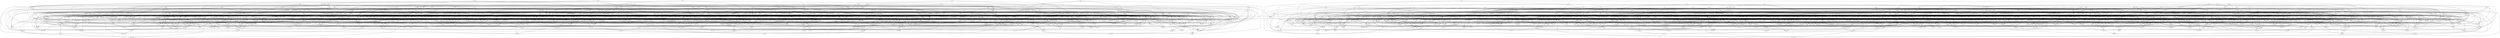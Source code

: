 digraph graphname {
bbg -> llp;
bbg -> mgr;
bbg -> pgt;
bbg -> pnm;
bbg -> vdt;
bbk -> kcr;
bbk -> qvx;
bbk -> sdr;
bbk -> zfk;
bbm -> bhn;
bbm -> dtm;
bbm -> gvs;
bbm -> kkx;
bbm -> pqc;
bbm -> zcs;
bbs -> ght;
bbs -> hvh;
bbs -> qpz;
bbs -> tlt;
bbs -> xgv;
bbz -> dzx;
bbz -> grf;
bbz -> kgj;
bbz -> kxl;
bbz -> ncj;
bcd -> cln;
bcd -> ddh;
bcd -> jgs;
bcd -> ksf;
bcd -> qkm;
bcd -> qss;
bcd -> tts;
bch -> cmr;
bch -> dlq;
bch -> mbp;
bch -> pnz;
bch -> txs;
bck -> bkd;
bck -> pct;
bck -> qrp;
bck -> rjd;
bck -> sck;
bck -> xsc;
bcp -> lrt;
bcp -> rgm;
bcp -> rsq;
bcp -> sdh;
bcp -> vnk;
bcq -> czr;
bcq -> fcg;
bcq -> jmk;
bcq -> tbv;
bcq -> zhm;
bct -> gqd;
bct -> lpn;
bct -> npq;
bct -> vpg;
bcz -> bzh;
bcz -> kfz;
bcz -> qlm;
bcz -> tjc;
bdj -> ncd;
bdj -> pkc;
bdj -> pnm;
bdj -> vpx;
bdj -> zfk;
bdm -> bhc;
bdm -> mhc;
bdm -> ncv;
bdm -> rkq;
bds -> bpb;
bds -> gxq;
bds -> msr;
bds -> thp;
bds -> xcq;
bff -> fzq;
bff -> krb;
bff -> ngz;
bff -> xxf;
bfh -> hfb;
bfh -> jss;
bfh -> pnb;
bfh -> rbf;
bfj -> qxb;
bfj -> stx;
bfj -> svt;
bfj -> xzl;
bfx -> kkq;
bfx -> kzm;
bfx -> ptl;
bfx -> vtr;
bgl -> lfz;
bgl -> ngn;
bgl -> njv;
bgl -> tmj;
bhc -> gjq;
bhc -> lbb;
bhc -> nrb;
bhc -> xvt;
bhn -> khm;
bhn -> pkb;
bhn -> pvg;
bhn -> thd;
bht -> gpd;
bht -> jxv;
bht -> sqd;
bht -> tmb;
bhv -> ckt;
bhv -> qzx;
bhv -> rvk;
bhv -> srt;
bhx -> bzb;
bhx -> fcx;
bhx -> lnt;
bhx -> sjb;
bjh -> ngt;
bjh -> nmr;
bjh -> rst;
bjh -> zvf;
bjl -> fcl;
bjl -> kmk;
bjl -> pqk;
bjl -> sjp;
bkd -> nrr;
bkd -> tgt;
bkd -> vph;
bkf -> fcb;
bkf -> llc;
bkf -> lmf;
bkf -> mrr;
bkh -> jph;
bkh -> ntd;
bkh -> rkh;
bkh -> zgh;
bkp -> lcf;
bkp -> npf;
bkp -> thh;
bkp -> tqc;
bkp -> xtq;
bks -> gph;
bks -> mhq;
bks -> nkx;
bks -> rlj;
bks -> xpq;
bkt -> dbk;
bkt -> ddt;
bkt -> dpf;
bkt -> lbz;
bkt -> szr;
blc -> krp;
blc -> mrh;
blc -> qsx;
blc -> rxs;
bld -> bmr;
bld -> fmb;
bld -> pkx;
bld -> rgh;
bld -> vgd;
bld -> xtt;
blf -> bps;
blf -> fxs;
blf -> gkn;
blf -> kmc;
bln -> jfm;
bln -> pqk;
bln -> vpm;
bln -> xsl;
blt -> jzx;
blt -> lkp;
blt -> mbh;
blt -> xxg;
bmp -> gqm;
bmp -> qtg;
bmp -> smb;
bmp -> xhh;
bmr -> cjd;
bmr -> czr;
bmr -> fsp;
bmr -> ncx;
bmt -> ccz;
bmt -> gfc;
bmt -> jfp;
bmt -> jtf;
bmx -> csn;
bmx -> dfg;
bmx -> jzb;
bmx -> xdc;
bmx -> xft;
bmz -> chm;
bmz -> dsz;
bmz -> pnf;
bmz -> qlx;
bnl -> fbg;
bnl -> gdh;
bnl -> hmx;
bnl -> slc;
bnp -> dtm;
bnp -> ngn;
bnp -> qtk;
bnp -> sfg;
bnp -> vbz;
bpb -> hfq;
bpb -> khd;
bpb -> sgb;
bpb -> ssm;
bpc -> dqm;
bpc -> jjb;
bpc -> mjq;
bpc -> pbs;
bpc -> vsg;
bpm -> jhh;
bpm -> pkj;
bpm -> qss;
bpm -> srn;
bpp -> fmb;
bpp -> jdq;
bpp -> mbp;
bpp -> zlk;
bpp -> zzb;
bpq -> cmt;
bpq -> lqh;
bpq -> rjc;
bpq -> tkr;
bps -> qdx;
bps -> qlx;
bps -> qvx;
bpt -> bvd;
bpt -> lsx;
bpt -> lxr;
bpt -> mnn;
bpt -> ngj;
bpt -> nzs;
bpt -> xqr;
bpz -> cvq;
bpz -> fcv;
bpz -> rsk;
bpz -> tlt;
bqd -> cmq;
bqd -> kvb;
bqd -> rnn;
bqd -> rsv;
bqg -> jxb;
bqg -> qtk;
bqg -> zmx;
bqg -> zrh;
bqh -> jfq;
bqh -> jnk;
bqh -> mqv;
bqh -> vbn;
bqh -> zrs;
bql -> cmz;
bql -> jkg;
bql -> npm;
bql -> qss;
bql -> txp;
bql -> xkr;
bqs -> ktr;
bqs -> lvt;
bqs -> mpn;
bqs -> prl;
bqx -> fpg;
bqx -> gsk;
bqx -> kbs;
bqx -> rjd;
bqx -> xkr;
brc -> lcs;
brc -> ljg;
brc -> szg;
brc -> vhg;
brl -> ghx;
brl -> glz;
brl -> hnb;
brl -> sbp;
brp -> hgn;
brp -> hlm;
brp -> pbf;
brp -> xpk;
brx -> fvk;
brx -> nfg;
brx -> tqc;
brx -> vgq;
brx -> zjv;
brz -> lzr;
brz -> nxb;
brz -> rch;
brz -> tkm;
bsh -> mll;
bsh -> mpk;
bsh -> ndp;
bsh -> qct;
bsk -> dgx;
bsk -> fvz;
bsk -> gcn;
bsk -> pfp;
bsk -> pqm;
bsl -> cmt;
bsl -> dzv;
bsl -> vxk;
bsl -> zsk;
bss -> jtd;
bss -> qkl;
bss -> vfq;
bss -> xfc;
btk -> fdz;
btk -> hcd;
btk -> lqb;
btk -> vvt;
btk -> zhd;
btv -> dkg;
btv -> dlb;
btv -> phx;
btv -> xbk;
bvb -> fvn;
bvb -> llg;
bvb -> tbp;
bvb -> zsd;
bvd -> ctp;
bvd -> nvh;
bvd -> sdh;
bvd -> xft;
bvn -> cmq;
bvn -> jzc;
bvn -> mmg;
bvn -> mrr;
bvv -> qqs;
bvv -> qrf;
bvv -> ttv;
bvv -> zqk;
bvx -> nxp;
bvx -> qhz;
bvx -> skh;
bvx -> xmm;
bxh -> smv;
bxh -> xjq;
bxh -> zgp;
bxh -> zhx;
bxp -> lzp;
bxp -> qck;
bxp -> xjq;
bxp -> xpk;
bxs -> cqj;
bxs -> dkb;
bxs -> hsx;
bxs -> pjs;
bzb -> dcm;
bzb -> qcd;
bzb -> tlm;
bzh -> drz;
bzh -> fnl;
bzh -> mfc;
bzm -> lvs;
bzm -> nlh;
bzm -> nls;
bzm -> rlj;
bzq -> dqx;
bzq -> knh;
bzq -> tjc;
bzq -> zmt;
cbf -> hnt;
cbf -> lsp;
cbf -> vmr;
cbf -> vqt;
ccg -> ldm;
ccg -> lfk;
ccg -> qck;
ccg -> qks;
ccg -> zlp;
ccz -> gdd;
ccz -> mhf;
ccz -> smm;
ccz -> tmm;
cdd -> kvv;
cdd -> lqh;
cdd -> ncv;
cdd -> vfp;
cdg -> jfq;
cdg -> jnk;
cdg -> qkq;
cdg -> rdb;
cdg -> rjp;
cdz -> ckj;
cdz -> mpq;
cdz -> mtt;
cdz -> pqp;
cfd -> gsh;
cfd -> hcd;
cfd -> jrm;
cfd -> zxb;
cfg -> jxd;
cfg -> lgd;
cfg -> ngz;
cfg -> zxb;
cfm -> gtj;
cfm -> jrv;
cfm -> msn;
cfm -> tvd;
cfx -> cnf;
cfx -> jjb;
cfx -> kjk;
cfx -> zsq;
cgt -> dtn;
cgt -> mkz;
cgt -> rnn;
cgt -> sqn;
cgv -> mng;
cgv -> pfp;
cgv -> rjc;
cgv -> tzc;
cgx -> jls;
cgx -> kjh;
cgx -> prl;
cgx -> qph;
cgx -> vhg;
cgz -> cst;
cgz -> gsn;
cgz -> qkr;
cgz -> tct;
chc -> hbs;
chc -> jbq;
chc -> jts;
chc -> prm;
chc -> ptv;
chc -> xzz;
chm -> jtm;
chm -> kqj;
chm -> ndh;
chm -> rqm;
chn -> cmr;
chn -> lsp;
chn -> nhg;
chn -> tmh;
chn -> ttx;
chn -> vlk;
cjc -> lrb;
cjc -> nmp;
cjc -> rrx;
cjc -> slg;
cjd -> frn;
cjd -> rsm;
cjd -> vrb;
cjg -> drp;
cjg -> jtv;
cjg -> ljg;
cjg -> ndh;
cjk -> fqp;
cjk -> gjq;
cjk -> ndh;
cjk -> vph;
cjk -> xgm;
cjs -> jrq;
cjs -> rjd;
cjs -> rrx;
cjs -> xjp;
cjx -> fjs;
cjx -> qhm;
cjx -> rrp;
cjx -> tqn;
cjx -> zlp;
ckj -> ghs;
ckj -> kvl;
ckj -> mhn;
ckj -> sqz;
ckj -> xfn;
ckq -> cvb;
ckq -> ffs;
ckq -> jxc;
ckq -> xgm;
ckq -> xhn;
ckq -> zfq;
ckt -> cmq;
ckt -> mrg;
ckt -> vgs;
clb -> gbq;
clb -> jhb;
clb -> rnj;
clb -> thp;
clb -> tzh;
cln -> hdk;
cln -> rdj;
cln -> rnk;
cln -> svt;
cln -> zzv;
cmg -> nfl;
cmg -> qqj;
cmg -> rbs;
cmg -> szk;
cmj -> dkm;
cmj -> kld;
cmj -> rsx;
cmj -> tsj;
cmm -> lqb;
cmm -> spj;
cmm -> vfk;
cmm -> xpr;
cmq -> hbs;
cmq -> nzz;
cmq -> vfs;
cmr -> lqd;
cmr -> rgz;
cmr -> xgt;
cmt -> dbz;
cmt -> kbp;
cmt -> kbs;
cmt -> lqh;
cmz -> pzq;
cmz -> qbz;
cmz -> zkv;
cnc -> fzp;
cnc -> kfz;
cnc -> ttc;
cnc -> xzq;
cnf -> hjr;
cnf -> mmh;
cnf -> ngj;
cnh -> hjv;
cnh -> nmg;
cnh -> rrl;
cnh -> shf;
cnh -> szg;
cnh -> vrs;
cnk -> jch;
cnk -> nsp;
cnk -> phx;
cnk -> qdx;
cnk -> tkt;
cnk -> vvt;
cnl -> gmx;
cnl -> jxf;
cnl -> qhs;
cnl -> zcs;
cnn -> jkj;
cnn -> ncj;
cnn -> tjg;
cnn -> txg;
cnr -> lff;
cnr -> lrm;
cnr -> mjs;
cnr -> vzr;
cns -> gft;
cns -> kdm;
cns -> qxb;
cns -> vkl;
cns -> xpr;
cnz -> dlh;
cnz -> hqm;
cnz -> lqv;
cnz -> tgl;
cnz -> vqb;
cpb -> hrz;
cpb -> ltv;
cpb -> pjl;
cpb -> rpn;
cpb -> rrg;
cpb -> trr;
cph -> grc;
cph -> nxn;
cph -> qlm;
cph -> xcs;
cph -> xlf;
cph -> xrc;
cpn -> hgz;
cpn -> skq;
cpn -> snq;
cpn -> tdv;
cps -> gvb;
cps -> njv;
cps -> qsb;
cps -> qxb;
cps -> zfq;
cps -> zrh;
cpt -> czv;
cpt -> fqq;
cpt -> jft;
cpt -> nrz;
cqj -> fcg;
cqj -> jkb;
cqj -> vlc;
cqm -> fvf;
cqm -> gkv;
cqm -> lqq;
cqm -> mqq;
cqm -> npv;
cqm -> qhk;
cqv -> llt;
cqv -> pdj;
cqv -> pxc;
cqv -> sqx;
cqv -> xtk;
cqx -> hlv;
cqx -> jxs;
cqx -> kft;
cqx -> prm;
cqz -> gpv;
cqz -> jgz;
cqz -> mmg;
cqz -> qkq;
cqz -> rsr;
crf -> hss;
crf -> ksx;
crf -> mdk;
crf -> qff;
crf -> rth;
crf -> sjp;
crf -> sms;
crm -> lvs;
crm -> pmp;
crm -> tlf;
crm -> vtl;
csc -> ddt;
csc -> drb;
csc -> lzp;
csc -> qtz;
csl -> flx;
csl -> llc;
csl -> msr;
csl -> vfs;
csl -> xzn;
csn -> slc;
csn -> vmr;
csn -> xtz;
csp -> gpn;
csp -> lff;
csp -> rht;
csp -> snf;
cst -> fqj;
cst -> ljj;
cst -> nxn;
cst -> vjj;
cst -> vrt;
cst -> vxm;
ctp -> jhr;
ctp -> xmx;
ctp -> ztc;
ctv -> dkd;
ctv -> fsp;
ctv -> qsl;
ctv -> vsb;
cvb -> kqk;
cvb -> mhg;
cvb -> tdg;
cvj -> ksx;
cvj -> lgn;
cvj -> ndp;
cvj -> rnj;
cvl -> kjd;
cvl -> lhs;
cvl -> tlh;
cvl -> xmn;
cvm -> lbq;
cvm -> mfk;
cvm -> mvt;
cvm -> pxh;
cvq -> fqr;
cvq -> kqj;
cvq -> vfk;
cvv -> jfl;
cvv -> lkp;
cvv -> mbm;
cvv -> mqv;
cvv -> msv;
cxc -> dhj;
cxc -> mcg;
cxc -> nvd;
cxc -> sms;
cxn -> jtz;
cxn -> ncx;
cxn -> tpg;
cxn -> zlv;
cxx -> gxm;
cxx -> kmz;
cxx -> lcm;
cxx -> qhq;
cxx -> zfq;
czq -> npq;
czq -> qrf;
czq -> xhz;
czq -> zbp;
czr -> nkg;
czr -> pgz;
czv -> kkx;
czv -> mld;
czv -> plm;
czv -> pnf;
czz -> ght;
czz -> hds;
czz -> qdz;
czz -> rbq;
czz -> tbb;
czz -> tbd;
dbk -> php;
dbk -> snl;
dbk -> xxm;
dbl -> hdx;
dbl -> jdp;
dbl -> rbc;
dbl -> zhd;
dbs -> hzm;
dbs -> nml;
dbs -> xfr;
dbs -> xrl;
dbz -> dlp;
dbz -> lcp;
dbz -> rht;
dbz -> zqm;
dbz -> zvm;
dcm -> hzk;
dcm -> ntd;
dcm -> rgm;
dcs -> fzj;
dcs -> gbf;
dcs -> tvv;
dcs -> vfs;
dcx -> ffj;
dcx -> hfx;
dcx -> hhh;
dcx -> qhl;
ddh -> ffr;
ddh -> qph;
ddh -> qxd;
ddk -> lrb;
ddk -> mph;
ddk -> nbn;
ddk -> nfg;
ddm -> ghk;
ddm -> hmx;
ddm -> lqd;
ddm -> mkz;
ddm -> sfb;
dds -> fxq;
dds -> jvn;
dds -> tch;
dds -> xmm;
ddt -> glx;
ddt -> khf;
ddt -> mqv;
ddx -> kjh;
ddx -> rkq;
ddx -> skt;
ddx -> xqt;
dfd -> fqp;
dfd -> qbz;
dfd -> rqk;
dfd -> vkl;
dfg -> nks;
dfg -> qks;
dfg -> xhh;
dfg -> zhr;
dfk -> nxk;
dfk -> rnk;
dfk -> rnq;
dfk -> rrz;
dfr -> rnk;
dfr -> rrl;
dfr -> tjc;
dfr -> vrf;
dfv -> djh;
dfv -> pbs;
dfv -> vqb;
dfv -> xxb;
dgx -> jtm;
dgx -> qtt;
dgx -> shf;
dgz -> gcn;
dgz -> kfc;
dgz -> mzr;
dgz -> pgr;
dhj -> fsg;
dhj -> kxp;
dhj -> nxh;
dhj -> qcd;
dhj -> xdc;
dhj -> xxm;
dhj -> zhn;
dhj -> ztz;
dhq -> gqb;
dhq -> nsp;
dhq -> rkv;
dhq -> trr;
dhs -> dkc;
dhs -> dzv;
dhs -> gnk;
dhs -> vpx;
djh -> mqq;
djh -> nbx;
djh -> ppk;
dkb -> qcd;
dkb -> qjs;
dkb -> qsl;
dkc -> ljj;
dkc -> rkv;
dkc -> skl;
dkc -> ssf;
dkc -> thd;
dkd -> sdk;
dkd -> sjf;
dkd -> xqs;
dkg -> hds;
dkg -> rnh;
dkg -> skh;
dkg -> tsl;
dkg -> xzl;
dkj -> fph;
dkj -> mhp;
dkj -> ncs;
dkj -> sjb;
dkm -> gpd;
dkm -> mrc;
dkm -> pds;
dkm -> vnb;
dkm -> vzz;
dkt -> lrt;
dkt -> mqq;
dkt -> qdb;
dkt -> qrf;
dlb -> hdz;
dlb -> mqm;
dlb -> nmp;
dlb -> stn;
dlb -> tbd;
dlg -> qsx;
dlg -> srn;
dlg -> tgd;
dlg -> tzc;
dlg -> vtq;
dlh -> fqm;
dlh -> frl;
dlh -> fvt;
dlh -> szr;
dlk -> jrv;
dlk -> jth;
dlk -> qxh;
dlk -> smv;
dlk -> vjq;
dlk -> vqb;
dlp -> gpg;
dlp -> jrs;
dlp -> zgf;
dlq -> hlg;
dlq -> ksz;
dlq -> nvd;
dlq -> vql;
dmh -> hhq;
dmh -> lvt;
dmh -> pfm;
dmh -> tmj;
dml -> fdn;
dml -> pmf;
dml -> thd;
dml -> xcn;
dmr -> hzm;
dmr -> ksz;
dmr -> pvd;
dmr -> zbp;
dnb -> dvb;
dnb -> hcf;
dnb -> tmd;
dnb -> zpm;
dng -> dpf;
dng -> fnq;
dng -> jhr;
dng -> rbf;
dnr -> jss;
dnr -> lsx;
dnr -> nhg;
dnr -> zhz;
dnt -> nnz;
dnt -> qkx;
dnt -> rrp;
dnt -> vmf;
dnt -> vql;
dpc -> hvh;
dpc -> mgr;
dpc -> ssf;
dpc -> tzc;
dpf -> hxq;
dpf -> jnm;
dpf -> lxr;
dpf -> mgh;
dph -> gph;
dph -> mrg;
dph -> mvt;
dph -> nnf;
dqc -> lpg;
dqc -> mdv;
dqc -> nfg;
dqc -> tsj;
dqm -> kxc;
dqm -> ldl;
dqm -> ldm;
dqm -> rbj;
dqx -> gbg;
dqx -> gvs;
dqx -> krb;
dqx -> ksf;
dqx -> rks;
drb -> fjf;
drb -> fmf;
drb -> hbs;
drb -> jth;
drl -> jjf;
drl -> jvn;
drl -> mdv;
drl -> mzr;
drm -> pvd;
drm -> pxc;
drm -> shc;
drm -> vcv;
drp -> kqk;
drp -> nsp;
drp -> zvq;
drz -> fxq;
drz -> gbj;
drz -> jtr;
drz -> mhj;
drz -> sck;
dsz -> kfz;
dsz -> krb;
dsz -> ngn;
dtb -> lbf;
dtb -> mhp;
dtb -> pts;
dtb -> rgh;
dtm -> gcn;
dtm -> kdm;
dtm -> ssb;
dtn -> gfj;
dtn -> gkc;
dtn -> gph;
dtn -> hvs;
dtn -> qmh;
dtn -> zzb;
dvb -> hqr;
dvb -> qvr;
dvb -> rvm;
dvb -> szs;
dvk -> mcc;
dvk -> qqq;
dvk -> xpk;
dvk -> zbm;
dvm -> grf;
dvm -> hnd;
dvm -> mll;
dvm -> pkm;
dxb -> lxx;
dxb -> mpq;
dxb -> rbg;
dxb -> zcf;
dxc -> fmb;
dxc -> ghk;
dxc -> qxz;
dxc -> sfb;
dxm -> nll;
dxm -> ttc;
dxm -> vfq;
dxm -> vjc;
dxr -> pfs;
dxr -> skl;
dxr -> tbn;
dxr -> vxt;
dxr -> zkv;
dxt -> kvr;
dxt -> shl;
dxt -> ssg;
dxt -> stt;
dzb -> kgp;
dzb -> pdn;
dzb -> pqc;
dzb -> thr;
dzb -> vqv;
dzq -> ftk;
dzq -> lnf;
dzq -> qdb;
dzq -> rbj;
dzq -> rsm;
dzv -> gft;
dzv -> jls;
dzv -> pbv;
dzx -> hvr;
dzx -> jts;
dzx -> kxx;
fbg -> hfn;
fbg -> mbh;
fbg -> nzz;
fbj -> hgf;
fbj -> jcv;
fbj -> qpv;
fbj -> txb;
fcb -> jzb;
fcb -> klv;
fcb -> kvb;
fcb -> nmx;
fcg -> lkl;
fcg -> zqk;
fcl -> fhm;
fcl -> flx;
fcl -> ftk;
fcl -> hjr;
fcl -> mhn;
fcl -> qhm;
fcv -> npm;
fcv -> sck;
fcv -> sfg;
fcx -> gmg;
fcx -> pjs;
fcx -> zzj;
fcx -> zzt;
fdd -> hmx;
fdd -> lcc;
fdd -> mvl;
fdd -> nks;
fdf -> gph;
fdf -> jrz;
fdf -> nkz;
fdf -> pkx;
fdf -> ztc;
fdn -> gbm;
fdn -> hnr;
fdn -> kpd;
fdn -> mmz;
fdn -> rpq;
fdn -> tff;
fdr -> fhm;
fdr -> fsk;
fdr -> nzz;
fdr -> rmg;
fdz -> fqr;
fdz -> gjq;
fdz -> kgq;
fdz -> qsb;
fdz -> szk;
ffj -> fqn;
ffj -> fvv;
ffj -> tck;
ffr -> jtd;
ffr -> pdt;
ffr -> qhr;
ffr -> zgc;
ffs -> kll;
ffs -> lxq;
ffs -> tff;
fhb -> fhh;
fhb -> flq;
fhb -> nln;
fhb -> rlr;
fhb -> zxf;
fhh -> jxb;
fhh -> qtk;
fhh -> tpb;
fhh -> xlf;
fhl -> fqz;
fhl -> ksd;
fhl -> mjq;
fhl -> tzj;
fhl -> vkp;
fhm -> hrs;
fhm -> kqp;
fhn -> kbm;
fhn -> nmv;
fhn -> nsr;
fhn -> xmn;
fhv -> fph;
fhv -> nmx;
fhv -> tlm;
fhv -> zhz;
fjc -> lbb;
fjc -> mtd;
fjc -> nrr;
fjc -> rcg;
fjc -> vng;
fjf -> ghs;
fjf -> lpk;
fjf -> mzg;
fjf -> qfv;
fjm -> hbr;
fjm -> plm;
fjm -> plr;
fjm -> pqf;
fjq -> qsb;
fjq -> tkr;
fjq -> txb;
fjq -> zcx;
fjs -> kgj;
fjs -> kmk;
fjs -> qgn;
fjs -> vqb;
fjs -> zgp;
fkf -> nqc;
fkf -> vsv;
fkf -> ztc;
fkf -> zvp;
fkh -> fvt;
fkh -> ljr;
fkh -> pmp;
fkh -> qtz;
fkl -> hnz;
fkl -> tlf;
fkl -> zpm;
fkl -> zsd;
fkn -> ldl;
fkn -> lvb;
fkn -> rnn;
fkn -> rpp;
fkn -> vqt;
fkx -> hkh;
fkx -> jss;
fkx -> lqz;
fkx -> qxh;
flb -> hvh;
flb -> skl;
flb -> tzb;
flb -> vdt;
flg -> kbm;
flg -> lph;
flg -> mnn;
flg -> xcd;
flk -> jch;
flk -> msg;
flk -> tbb;
flk -> zgc;
flp -> fzp;
flp -> lbx;
flp -> tkl;
flp -> zcs;
flq -> kld;
flq -> qjz;
flq -> vrc;
flx -> gql;
flx -> zcf;
fmb -> pmp;
fmb -> sjf;
fmf -> hxq;
fmf -> kpt;
fmf -> smb;
fnl -> lcv;
fnl -> qmp;
fnl -> qrp;
fnm -> hjz;
fnm -> rxs;
fnm -> sqp;
fnm -> xjx;
fnq -> gfc;
fnq -> hkm;
fnq -> vcv;
fnq -> xfm;
fpg -> gkn;
fpg -> ldl;
fpg -> mhc;
fpg -> zsk;
fph -> xbh;
fph -> zsd;
fpl -> jvj;
fpl -> jxf;
fpl -> nrr;
fpl -> vdt;
fpq -> mbh;
fpq -> pjh;
fpq -> tdz;
fpq -> zsl;
fpr -> fvk;
fpr -> hjz;
fpr -> hvh;
fpr -> xff;
fqj -> hdc;
fqj -> qpr;
fqj -> tzc;
fqm -> hxt;
fqm -> jbv;
fqm -> qct;
fqn -> jkm;
fqn -> qtm;
fqn -> qzc;
fqn -> sbg;
fqn -> xtb;
fqp -> grt;
fqp -> mng;
fqp -> qvx;
fqq -> gvb;
fqq -> lzr;
fqq -> qhs;
fqq -> zfm;
fqr -> rfz;
fqr -> vfq;
fqt -> gmg;
fqt -> nlg;
fqt -> qxr;
fqt -> tkg;
fqt -> tvv;
fqt -> tzh;
fqz -> fxg;
fqz -> lss;
fqz -> sjf;
frl -> pnx;
frl -> prj;
frl -> shl;
frn -> gfd;
frn -> hht;
frn -> lss;
frn -> tdz;
frq -> gbq;
frq -> hqr;
frq -> jkx;
frq -> lhs;
frq -> tmm;
frq -> zzb;
frr -> nrr;
frr -> pxd;
frr -> sqd;
frr -> tmj;
fsg -> kds;
fsg -> kkq;
fsg -> nmv;
fsh -> pxr;
fsh -> rbh;
fsh -> sbq;
fsh -> zgl;
fsk -> hbs;
fsk -> php;
fsk -> zpz;
fsp -> glx;
fsp -> ksd;
fsp -> lgg;
ftf -> grx;
ftf -> kqp;
ftf -> llg;
ftf -> mtt;
ftk -> jts;
ftk -> mrg;
fvf -> mdk;
fvf -> mvp;
fvf -> nlh;
fvf -> qvr;
fvk -> gsh;
fvk -> kmz;
fvm -> gpg;
fvm -> hds;
fvm -> jzd;
fvm -> zxf;
fvn -> lsp;
fvn -> njc;
fvn -> nkx;
fvp -> nkz;
fvp -> npz;
fvp -> pnx;
fvp -> znr;
fvt -> qlp;
fvt -> rsv;
fvv -> jgp;
fvv -> sfg;
fvv -> shj;
fvv -> zrh;
fvz -> mqm;
fvz -> tsl;
fvz -> vnb;
fxf -> jks;
fxf -> mkz;
fxf -> mnh;
fxf -> pfc;
fxf -> zzt;
fxg -> nkz;
fxg -> npz;
fxg -> trj;
fxq -> kdx;
fxq -> kgq;
fxq -> qmp;
fxq -> zxb;
fxs -> hfh;
fxs -> nln;
fxs -> qfr;
fxs -> tdd;
fzj -> hjn;
fzj -> ndp;
fzj -> ztz;
fzp -> kqk;
fzp -> xcs;
fzp -> zlf;
fzq -> nqk;
fzq -> tch;
fzq -> thh;
gbf -> gfj;
gbf -> hnd;
gbf -> sfk;
gbg -> psb;
gbg -> thr;
gbg -> xkk;
gbj -> lcj;
gbj -> nqk;
gbj -> qtt;
gbj -> zcv;
gbl -> lcm;
gbl -> pfs;
gbl -> shj;
gbl -> zqm;
gbm -> kkg;
gbm -> sdv;
gbm -> xrm;
gbq -> ngb;
gbq -> pnb;
gbq -> pxr;
gbr -> lkl;
gbr -> mqh;
gbr -> ntt;
gbr -> vrb;
gbr -> xbh;
gbr -> zgh;
gcg -> hgz;
gcg -> kds;
gcg -> lss;
gcg -> vsl;
gcl -> jxc;
gcl -> mdp;
gcl -> pgg;
gcl -> snf;
gcn -> rjd;
gcn -> vtq;
gcx -> jsn;
gcx -> npm;
gcx -> qsn;
gcx -> tgd;
gdb -> lqg;
gdb -> lsp;
gdb -> sgb;
gdb -> tmf;
gdd -> llg;
gdd -> mpp;
gdd -> php;
gdd -> rck;
gdd -> vdz;
gdh -> lsx;
gdh -> txk;
gdh -> ztz;
gdj -> glx;
gdj -> rdb;
gdj -> sqx;
gdj -> zch;
gfc -> lbq;
gfc -> qvg;
gfd -> gpv;
gfd -> hmx;
gfd -> ncs;
gfj -> klv;
gfj -> vtr;
gfp -> jbv;
gfp -> jxk;
gfp -> pqp;
gfp -> zsx;
gft -> kgq;
gft -> khm;
gft -> snf;
ggc -> kkg;
ggc -> qlm;
ggc -> skm;
ggc -> vjc;
ggc -> zvm;
ggj -> lvs;
ggj -> mmd;
ggj -> rjp;
ggj -> spg;
ggx -> gxv;
ggx -> nnv;
ggx -> tvd;
ggx -> vfs;
ghh -> lfg;
ghh -> mph;
ghh -> pkj;
ghh -> skl;
ghk -> ndp;
ghk -> qtz;
ghk -> xgt;
ghs -> xcq;
ghs -> zrs;
ght -> lcv;
ght -> lfz;
ghv -> gsh;
ghv -> jgs;
ghv -> nxp;
ghv -> plp;
ghv -> pnm;
ghv -> rzr;
ghx -> nrt;
ghx -> qfs;
ghx -> vgq;
gjc -> hxt;
gjc -> mvn;
gjc -> qsv;
gjc -> zsd;
gjq -> zfs;
gkc -> hxc;
gkc -> kxb;
gkc -> lvj;
gkc -> pkm;
gkc -> tlh;
gkd -> hpd;
gkd -> kmc;
gkd -> njg;
gkd -> xkk;
gkd -> xmb;
gkn -> hnj;
gkn -> qdx;
gkv -> gqm;
gkv -> tgl;
gkv -> vkp;
glp -> hdx;
glp -> mng;
glp -> qhq;
glp -> rrg;
glp -> tsl;
glp -> zjv;
glx -> lvf;
glz -> qhs;
glz -> rbq;
glz -> vfk;
gmg -> gqm;
gmg -> pjh;
gmg -> tmm;
gmx -> hhh;
gmx -> hhj;
gmx -> qhs;
gmx -> rnq;
gnk -> hpd;
gnk -> kpd;
gnk -> qxb;
gnk -> tsl;
gnq -> pfs;
gnq -> rbs;
gnq -> svt;
gnq -> tpb;
gpd -> hcd;
gpd -> pnf;
gpg -> gvx;
gpg -> pqf;
gpn -> jch;
gpn -> jgs;
gpn -> jtv;
gpv -> ncl;
gpv -> zcf;
gqb -> hnb;
gqb -> kjz;
gqb -> nff;
gqb -> shd;
gqb -> xhn;
gqc -> hkm;
gqc -> mkz;
gqc -> sfb;
gqc -> vsl;
gqd -> hgn;
gqd -> lbf;
gqd -> xrk;
gql -> jhx;
gql -> jks;
gql -> sjp;
gqm -> mpf;
grc -> hfh;
grc -> jcv;
grc -> nxb;
grc -> plp;
grf -> hfb;
grf -> hgn;
grf -> ngb;
grf -> vbn;
grj -> ssb;
grj -> xtq;
grj -> zzs;
grj -> zzv;
grt -> hhq;
grt -> skt;
grt -> sqj;
grx -> gxv;
grx -> jhr;
grx -> jtz;
grx -> mhq;
grx -> nbx;
grx -> qkq;
grx -> rpv;
gsh -> rqk;
gsk -> lqp;
gsk -> ngr;
gsk -> ssn;
gsn -> ltv;
gsn -> pkj;
gsn -> rpn;
gsn -> zrf;
gsr -> hbr;
gsr -> kdx;
gsr -> vjc;
gsr -> xfc;
gtj -> hkh;
gtj -> rck;
gtj -> ttv;
gtj -> zlk;
gtn -> pgz;
gtn -> sbq;
gtn -> vtr;
gtn -> znl;
gvb -> jpg;
gvb -> lcp;
gvs -> mzr;
gvs -> qqj;
gvx -> prd;
gvx -> tdd;
gvx -> zlf;
gxm -> lqb;
gxm -> zqt;
gxm -> zsk;
gxq -> hmh;
gxq -> kds;
gxq -> zlv;
gxv -> lrt;
gxv -> qlp;
gxx -> plb;
gxx -> rrz;
gxx -> xgm;
gxx -> zjv;
gzc -> hnx;
gzc -> jzx;
gzc -> tmh;
gzc -> ztz;
hbg -> nkg;
hbg -> nsr;
hbg -> rbg;
hbg -> scs;
hbg -> zdk;
hbk -> njq;
hbk -> pkc;
hbk -> tkl;
hbk -> xrb;
hbr -> kpd;
hbr -> shj;
hbs -> qvs;
hbs -> shl;
hbx -> qvt;
hbx -> tns;
hbx -> vsq;
hbx -> xzq;
hcd -> vrq;
hcd -> vsq;
hcf -> jzx;
hcf -> lhn;
hcf -> lkp;
hcf -> lrt;
hcf -> smb;
hcf -> vmv;
hck -> hsb;
hck -> rpm;
hck -> vjd;
hck -> vkx;
hdb -> mhp;
hdb -> nmx;
hdb -> qct;
hdb -> rgh;
hdc -> lcs;
hdc -> qfr;
hdc -> ssn;
hdc -> tch;
hdc -> ttf;
hdh -> mfk;
hdh -> rdb;
hdh -> tpg;
hdh -> zhg;
hdk -> qkc;
hdk -> rpx;
hdk -> tlq;
hds -> qnl;
hdt -> hnz;
hdt -> lqg;
hdt -> nxk;
hdt -> tmf;
hdv -> hgz;
hdv -> rbg;
hdv -> srt;
hdv -> tlf;
hdx -> qns;
hdx -> xtq;
hdz -> hll;
hdz -> lmk;
hdz -> ngz;
hfb -> jtz;
hfb -> msr;
hfb -> pvd;
hff -> kpv;
hff -> msp;
hff -> szp;
hff -> vqt;
hfh -> qtk;
hfh -> rqk;
hfl -> hkm;
hfl -> llq;
hfl -> tmf;
hfl -> vkb;
hfn -> jfm;
hfn -> ssg;
hfn -> tdv;
hfn -> tmd;
hfp -> hsx;
hfp -> kxl;
hfp -> mhp;
hfp -> prp;
hfq -> hxc;
hfq -> msp;
hfq -> vdz;
hfq -> vql;
hfs -> jtr;
hfs -> lcj;
hfs -> pzq;
hfs -> rzr;
hfs -> xlv;
hfv -> jds;
hfv -> jls;
hfv -> lqm;
hfv -> vrq;
hfv -> zqt;
hfx -> hnr;
hfx -> jkd;
hfx -> vfd;
hfx -> zzs;
hgb -> nls;
hgb -> ntt;
hgb -> tqd;
hgb -> xpz;
hgb -> xqr;
hgf -> jtm;
hgf -> kzb;
hgf -> qdx;
hgn -> mbh;
hgp -> stx;
hgp -> xgm;
hgp -> zjv;
hgp -> zqt;
hgz -> mzg;
hgz -> pmt;
hhh -> vxb;
hhh -> xqv;
hhj -> pgg;
hhj -> sbg;
hhj -> vdt;
hhq -> jvj;
hhq -> lxq;
hhq -> mjj;
hhq -> vsq;
hhq -> zxb;
hht -> lbf;
hht -> mvn;
hht -> tlh;
hjm -> jtz;
hjm -> lqq;
hjm -> ltd;
hjm -> xfn;
hjn -> lqv;
hjn -> psp;
hjn -> qzs;
hjn -> xcx;
hjr -> nnk;
hjr -> vhm;
hjs -> npv;
hjs -> nqc;
hjs -> prf;
hjs -> pxh;
hjs -> zlp;
hjv -> jkd;
hjv -> jnr;
hjv -> kdm;
hjv -> nbn;
hjz -> kmh;
hjz -> tgt;
hkh -> hvx;
hkh -> lqg;
hkm -> kpx;
hkm -> llc;
hkm -> vbh;
hkm -> vqz;
hlg -> mbn;
hlg -> pfj;
hlg -> sbb;
hlg -> vmb;
hll -> nfg;
hll -> rfz;
hll -> rvv;
hlm -> mzf;
hlm -> nxh;
hlm -> ppk;
hlm -> qlp;
hlv -> mll;
hlv -> nnv;
hlv -> rth;
hmh -> khf;
hmh -> kst;
hmh -> qxz;
hmx -> vhz;
hmx -> xfm;
hnb -> jdp;
hnb -> mcn;
hnb -> vvg;
hnd -> lqk;
hnd -> xtk;
hnj -> jds;
hnj -> khm;
hnj -> sdv;
hnr -> rjc;
hnr -> xtb;
hnt -> mnn;
hnt -> rgd;
hnt -> vjq;
hnx -> mbn;
hnx -> nbx;
hnx -> skd;
hnz -> lqz;
hnz -> pql;
hpd -> tch;
hpd -> zks;
hpn -> jtr;
hpn -> qph;
hpn -> vzr;
hpn -> xpr;
hps -> qsx;
hps -> rbc;
hps -> tch;
hps -> zfm;
hqf -> nll;
hqf -> qdr;
hqf -> rch;
hqf -> rdc;
hqf -> xqv;
hqh -> jtr;
hqh -> knd;
hqh -> ljg;
hqh -> plr;
hqm -> jzx;
hqm -> nml;
hqm -> vgs;
hqr -> lqz;
hqr -> rlp;
hqr -> ssg;
hrq -> lgd;
hrq -> qtk;
hrq -> vnb;
hrq -> zkv;
hrs -> llq;
hrs -> nnp;
hrs -> xtz;
hrz -> sqd;
hrz -> tsl;
hrz -> zcx;
hsb -> hzt;
hsb -> jgk;
hsb -> xcx;
hss -> nnk;
hss -> vsg;
hss -> zzt;
hsx -> mrj;
hsx -> ngj;
htj -> mhj;
htj -> mtd;
htj -> nmp;
htj -> tgd;
htj -> xlf;
hvh -> llp;
hvh -> xvt;
hvr -> lgn;
hvr -> sqn;
hvr -> tzj;
hvs -> jtf;
hvs -> mmh;
hvs -> nzs;
hvx -> sqz;
hvx -> vlk;
hvx -> xhz;
hxc -> kxl;
hxc -> ntn;
hxc -> pfj;
hxj -> jzc;
hxj -> lbz;
hxj -> lhf;
hxj -> trs;
hxq -> jfd;
hxq -> jrv;
hxt -> lph;
hxt -> lxg;
hxt -> nnv;
hzc -> jvn;
hzc -> lhp;
hzc -> pnh;
hzc -> tct;
hzk -> nmr;
hzk -> shl;
hzk -> trj;
hzk -> vdz;
hzm -> kzm;
hzm -> mtt;
hzt -> mgh;
hzt -> nxk;
hzt -> zsq;
jbj -> ksf;
jbj -> mmz;
jbj -> rpq;
jbj -> xqv;
jbq -> jxs;
jbq -> khd;
jbq -> ksd;
jbv -> jzc;
jbv -> xvf;
jch -> nff;
jch -> prl;
jch -> skm;
jch -> zmt;
jcv -> jrq;
jcv -> pxd;
jcv -> zxb;
jdn -> lzr;
jdn -> ngn;
jdn -> snj;
jdn -> thd;
jdp -> jgp;
jdp -> mmk;
jdp -> vbc;
jdq -> jvm;
jdq -> nnf;
jdq -> tdz;
jds -> jkm;
jds -> lbb;
jds -> mhj;
jds -> rht;
jds -> tmb;
jds -> vfv;
jfd -> nqc;
jfd -> nzs;
jfd -> vfs;
jfl -> jxk;
jfl -> qsl;
jfl -> tpr;
jfm -> prm;
jfm -> rpv;
jfp -> klv;
jfp -> ppk;
jfp -> tgm;
jfq -> jts;
jfq -> xhh;
jft -> jgs;
jft -> jkd;
jft -> rxv;
jgb -> kpt;
jgb -> lgn;
jgb -> lhf;
jgb -> ptv;
jgk -> pdj;
jgk -> scd;
jgk -> xfn;
jgp -> kjz;
jgp -> rkq;
jgz -> kpx;
jgz -> kxl;
jgz -> smv;
jgz -> zpz;
jhb -> kbm;
jhb -> mcc;
jhb -> qzs;
jhh -> rlv;
jhh -> skh;
jhh -> xjr;
jhh -> zbz;
jhr -> kbm;
jhr -> kvl;
jhx -> lvb;
jhx -> nkx;
jhx -> szs;
jhx -> vcv;
jjb -> kxp;
jjb -> rvm;
jjb -> znr;
jjf -> lbc;
jjf -> nkf;
jjf -> pmf;
jjf -> qpz;
jkb -> sqn;
jkb -> vst;
jkb -> xth;
jkd -> vqm;
jkg -> nfk;
jkg -> shf;
jkg -> vrf;
jkj -> kxx;
jkj -> lhf;
jkj -> trj;
jkm -> knh;
jkm -> pqc;
jkm -> qbj;
jks -> qvg;
jks -> szp;
jks -> tvv;
jkx -> pnx;
jkx -> prt;
jkx -> xmx;
jln -> rhp;
jln -> rlx;
jln -> sth;
jln -> tck;
jls -> ncv;
jls -> pfs;
jmk -> pgz;
jmk -> spg;
jmk -> vtb;
jnf -> mjq;
jnf -> pfc;
jnf -> rpp;
jnf -> txx;
jnf -> xrk;
jnk -> njc;
jnk -> spg;
jnk -> txs;
jnm -> pxr;
jnm -> stt;
jnm -> zvl;
jnr -> lvt;
jnr -> qns;
jnr -> zkh;
jpg -> jrs;
jpg -> msg;
jpg -> nfl;
jpg -> pct;
jpg -> qlv;
jph -> ntt;
jph -> sfh;
jph -> zbm;
jpp -> kkq;
jpp -> rgd;
jpp -> sqn;
jpp -> svz;
jpq -> kft;
jpq -> nks;
jpq -> qjk;
jpq -> sms;
jpt -> mrc;
jpt -> qvt;
jpt -> rpq;
jpt -> tbb;
jqj -> lbx;
jqj -> qzc;
jqj -> vmp;
jqj -> zxb;
jrm -> kfh;
jrm -> lvp;
jrm -> tsj;
jrq -> nrz;
jrq -> vqm;
jrs -> pgg;
jrs -> qnl;
jrv -> rgz;
jrv -> txx;
jrz -> ldb;
jrz -> mpf;
jrz -> qqs;
jrz -> rbj;
jsc -> nvf;
jsc -> qkl;
jsc -> qnl;
jsc -> shf;
jsc -> skm;
jsc -> vbc;
jsc -> vqv;
jsn -> khh;
jsn -> khm;
jsn -> rhp;
jsn -> rzr;
jss -> mbn;
jss -> qcd;
jss -> slc;
jss -> zxp;
jtd -> kll;
jtd -> rcd;
jtf -> mll;
jtf -> nmv;
jtg -> mff;
jtg -> tpj;
jtg -> vkl;
jtg -> xgv;
jth -> ksd;
jth -> vnk;
jtm -> lhp;
jtm -> rcp;
jtm -> rmm;
jtm -> vrf;
jtm -> vvt;
jtr -> sqr;
jts -> php;
jtv -> lcp;
jtv -> sfm;
jtv -> vfq;
jtz -> tcx;
jvd -> jvj;
jvd -> rcg;
jvd -> vfd;
jvd -> zmx;
jvj -> lvt;
jvj -> skt;
jvj -> xrn;
jvm -> npz;
jvm -> ntn;
jvm -> qxz;
jvn -> krp;
jvn -> zbz;
jxb -> rhz;
jxb -> tkx;
jxc -> njg;
jxc -> nvf;
jxc -> pgr;
jxd -> nkf;
jxd -> qdr;
jxd -> zmf;
jxf -> lmk;
jxf -> xrc;
jxj -> kxb;
jxj -> lnf;
jxj -> mfk;
jxj -> ppk;
jxj -> ssg;
jxk -> vkp;
jxk -> xmx;
jxs -> ldt;
jxs -> ncj;
jxv -> rsk;
jxv -> xcn;
jxv -> xkk;
jzb -> nmx;
jzb -> sgp;
jzb -> zpm;
jzc -> zgl;
jzd -> lqp;
jzd -> qpr;
jzd -> xff;
jzx -> nlh;
kbm -> ldb;
kbm -> szp;
kbp -> nll;
kbp -> qlx;
kbp -> rzr;
kbp -> zvq;
kbr -> nfg;
kbr -> pbv;
kbr -> pmf;
kbr -> tsj;
kbs -> rrl;
kbs -> spj;
kcg -> lqv;
kcg -> lvj;
kcg -> ppc;
kcg -> tvv;
kcg -> vhm;
kcr -> pbp;
kcr -> qhl;
kcr -> tkt;
kdm -> qxm;
kdm -> xfc;
kds -> rvk;
kds -> tlh;
kdx -> qtt;
kdx -> zhd;
kfc -> ltv;
kfc -> qlv;
kfc -> vmp;
kfc -> zmf;
kfh -> nrz;
kfh -> rcg;
kfh -> vfp;
kft -> qtg;
kft -> skd;
kft -> vkp;
kft -> vtb;
kfz -> rvl;
kgj -> qkx;
kgj -> vbn;
kgj -> zhz;
kgj -> zsq;
kgm -> mtd;
kgm -> plb;
kgm -> qxd;
kgm -> tgd;
kgm -> vmp;
kgm -> zkv;
kgp -> lff;
kgp -> nlx;
kgp -> qpj;
kgp -> tkm;
kgq -> svt;
kgs -> lqm;
kgs -> msg;
kgs -> qkc;
kgs -> vzc;
khd -> lbd;
khd -> zzj;
khf -> mbt;
khf -> vrx;
khf -> zhz;
khh -> qzn;
khh -> shf;
khh -> tzn;
khm -> llp;
khm -> qsk;
khm -> rsx;
khm -> vds;
kjd -> ncl;
kjd -> slc;
kjd -> vmb;
kjf -> pbf;
kjf -> rmj;
kjf -> rvk;
kjf -> vkx;
kjh -> rnk;
kjh -> vxb;
kjh -> zqt;
kjk -> mfq;
kjk -> qgn;
kjk -> qqq;
kjz -> rqk;
kjz -> xzq;
kkg -> krz;
kkg -> xff;
kkm -> kxp;
kkm -> nkx;
kkm -> xjq;
kkm -> xpq;
kkq -> llq;
kkx -> mdv;
kkx -> rsk;
kkx -> vxk;
kkx -> zrh;
kkz -> lkl;
kkz -> lzp;
kkz -> qxr;
kkz -> xqs;
kld -> rkv;
kld -> xxf;
kll -> lbc;
kll -> qnz;
klv -> pkm;
kmc -> qzn;
kmc -> sth;
kmc -> xsc;
kmc -> xxf;
kmh -> nfg;
kmh -> njq;
kmh -> thr;
kmh -> zcv;
kmk -> nvh;
kmk -> vpg;
kmk -> xzn;
kmz -> trr;
kmz -> tts;
kmz -> vfp;
kmz -> xrc;
knd -> lvp;
knd -> qpv;
knd -> vbc;
kng -> pkc;
kng -> qlx;
kng -> qng;
kng -> skh;
kng -> xxf;
knh -> vdx;
knh -> vfq;
kpd -> rdc;
kpt -> mqv;
kpt -> xzz;
kpv -> xzn;
kpv -> zbp;
kpv -> zsq;
kpx -> tkg;
kpx -> xdc;
kqh -> lmk;
kqh -> mhg;
kqh -> pbv;
kqh -> qtm;
kqh -> rqv;
kqj -> mrh;
kqj -> qsn;
kqk -> zmx;
kqp -> nnz;
kqp -> pkx;
kqp -> tpg;
kqp -> xdc;
krb -> qnz;
krp -> pgk;
krp -> rvv;
krs -> mkl;
krs -> qxd;
krs -> vdv;
krs -> xmb;
krx -> lrh;
krx -> mvp;
krx -> rbj;
krx -> vsl;
krx -> vsv;
krx -> xxg;
krz -> kzb;
krz -> mnd;
krz -> plp;
krz -> vbc;
ksf -> tms;
kst -> lnr;
kst -> npg;
kst -> rrp;
kst -> zvz;
ksx -> xpz;
ksx -> zlp;
ksz -> ttx;
ksz -> zjx;
ktr -> lcm;
ktr -> skh;
ktr -> vng;
kvb -> rmc;
kvb -> ssg;
kvk -> sxq;
kvk -> vkl;
kvk -> vsr;
kvk -> zqm;
kvl -> qhk;
kvl -> vmb;
kvr -> prt;
kvr -> tql;
kvr -> xrl;
kvv -> lrm;
kvv -> pvg;
kvv -> zrf;
kxb -> mzf;
kxb -> rgm;
kxc -> qjs;
kxc -> vpg;
kxc -> xmx;
kxl -> kxp;
kxl -> mhq;
kxl -> rsr;
kxl -> vcj;
kxx -> nvh;
kxx -> tmf;
kxx -> zzj;
kzb -> pfm;
kzb -> xkk;
kzg -> llt;
kzg -> pfn;
kzg -> snl;
kzg -> xvf;
kzm -> mqh;
kzm -> msp;
kzm -> scd;
lbb -> njn;
lbc -> vgq;
lbc -> zgg;
lbd -> qqq;
lbd -> tgl;
lbd -> vpm;
lbf -> sjp;
lbf -> zsx;
lbq -> mbp;
lbq -> vsl;
lbx -> nfk;
lbx -> qhs;
lbz -> vbh;
lbz -> zhm;
lcc -> lrt;
lcc -> pkf;
lcc -> rpv;
lcf -> pnm;
lcf -> shx;
lcf -> skt;
lcj -> mff;
lcj -> nrr;
lcj -> ttf;
lcm -> pcv;
lcm -> zbz;
lcp -> zsg;
lcs -> nbn;
lcs -> tmb;
lcv -> txb;
lcv -> vbz;
ldb -> nhg;
ldb -> vpm;
ldg -> qkc;
ldg -> shd;
ldg -> sqr;
ldg -> vxt;
ldl -> ltd;
ldm -> lvs;
ldm -> tgm;
ldt -> lnr;
ldt -> sjf;
ldt -> vrb;
lff -> rnm;
lff -> tch;
lff -> tjc;
lfg -> ngn;
lfg -> rfz;
lfg -> tdd;
lfk -> lnf;
lfk -> lpn;
lfk -> rcn;
lfk -> vcv;
lfz -> vmp;
lfz -> xcs;
lgd -> nkf;
lgd -> pcj;
lgd -> vrs;
lgg -> lpn;
lgg -> npg;
lgg -> rsv;
lgg -> tdv;
lgn -> scd;
lgn -> zlk;
lhf -> lsx;
lhf -> mpq;
lhf -> qqq;
lhn -> nlx;
lhn -> qtm;
lhn -> stn;
lhn -> zlf;
lhp -> rfz;
lhp -> svx;
lhs -> rbh;
lhs -> vgd;
ljg -> qvt;
ljj -> pqf;
ljj -> rbs;
ljr -> rnj;
ljr -> tmf;
ljr -> xxb;
lkl -> ppc;
lkp -> vsb;
llc -> mzg;
llc -> vhz;
llg -> xsl;
llp -> pdn;
llp -> tmb;
llq -> nsg;
llq -> qmh;
llt -> pvd;
llt -> qjk;
llt -> qks;
lmf -> sbb;
lmf -> sjt;
lmf -> tcx;
lmf -> xxg;
lmk -> qhq;
lnf -> mfq;
lnf -> pxh;
lnf -> sfb;
lnr -> qzx;
lnr -> rck;
lnr -> vsg;
lnt -> mbm;
lnt -> szp;
lnt -> vks;
lpg -> lqm;
lpg -> rnm;
lpg -> vxz;
lpg -> xvt;
lph -> mpf;
lph -> rbf;
lpk -> msr;
lpk -> pql;
lpk -> vcj;
lpk -> vnk;
lpn -> rpp;
lqb -> pbp;
lqb -> rlx;
lqb -> xmb;
lqb -> zsg;
lqd -> msp;
lqd -> vlk;
lqg -> sjt;
lqg -> zvp;
lqh -> qbj;
lqh -> qkl;
lqh -> xrm;
lqk -> mbt;
lqk -> mnh;
lqk -> shc;
lqk -> zvp;
lqm -> zmx;
lqp -> pjl;
lqp -> tck;
lqq -> vlk;
lqq -> zhx;
lqv -> mvn;
lqz -> mfq;
lqz -> zsl;
lrb -> mrh;
lrb -> pbp;
lrh -> mll;
lrh -> ssm;
lrh -> vsg;
lrh -> zvf;
lrm -> rpn;
lrm -> xrc;
lsp -> mpp;
lss -> vsb;
lss -> xqs;
lss -> zvz;
lsx -> tbv;
lsx -> vgd;
ltd -> pfj;
ltd -> zhr;
ltv -> qnl;
ltv -> rvl;
lvb -> mpq;
lvb -> zkg;
lvb -> zlv;
lvf -> pfn;
lvf -> szr;
lvf -> tgm;
lvh -> pbr;
lvh -> qjv;
lvh -> tmm;
lvh -> zlk;
lvj -> rkh;
lvj -> vsl;
lvp -> tzn;
lvp -> xtq;
lvp -> zsg;
lvs -> pxc;
lvs -> rsr;
lvs -> stt;
lvs -> xpx;
lxg -> mfq;
lxg -> mqq;
lxg -> xtm;
lxg -> zqk;
lxq -> nrz;
lxq -> rrx;
lxr -> nls;
lxr -> npv;
lxx -> mrj;
lxx -> prf;
lxx -> xsl;
lzp -> qjk;
lzp -> rmg;
lzr -> phx;
lzr -> pzq;
mbm -> rlm;
mbm -> sbb;
mbm -> vgs;
mbn -> sdh;
mbp -> xzz;
mbt -> vkb;
mbt -> zch;
mcc -> zlk;
mcc -> zvf;
mcg -> rlm;
mcg -> rng;
mcg -> vlc;
mcn -> qhz;
mcn -> xrm;
mcn -> zsg;
mdk -> vmr;
mdk -> vtr;
mdp -> nkf;
mdp -> rbq;
mdp -> zfq;
mdv -> mng;
mdv -> xjx;
mfc -> qnm;
mfc -> vfd;
mfc -> zfk;
mff -> rqv;
mff -> stm;
mfk -> rlj;
mfk -> vsl;
mgh -> nsr;
mgh -> pfn;
mgh -> sjb;
mgj -> mvn;
mgj -> rlj;
mgj -> vsv;
mgj -> zch;
mgr -> nrt;
mgr -> vrs;
mhc -> mtd;
mhc -> nzh;
mhc -> vhf;
mhc -> vzr;
mhf -> ngb;
mhf -> pxh;
mhf -> vrx;
mhg -> mpn;
mhg -> rnh;
mhj -> pgt;
mhj -> plb;
mhj -> rnm;
mhj -> ssn;
mhj -> zvm;
mhn -> pxr;
mhn -> qhm;
mhn -> rnj;
mhn -> szr;
mhn -> xrl;
mhq -> zbm;
mjj -> prd;
mjj -> rjc;
mjj -> vzz;
mjq -> ttv;
mjs -> qpr;
mjs -> sdv;
mjs -> tdg;
mjs -> vvt;
mkl -> nzh;
mkl -> pgt;
mkl -> tkt;
mld -> mzr;
mld -> nfk;
mld -> nmg;
mll -> vtb;
mmd -> smb;
mmd -> zpm;
mmd -> ztc;
mmg -> nmx;
mmg -> tzh;
mmh -> psp;
mmh -> rmc;
mmh -> tkg;
mmk -> rlx;
mmk -> rvl;
mmk -> zfm;
mmz -> vpx;
mmz -> vrf;
mnd -> rhz;
mnd -> rrg;
mnd -> zfm;
mnh -> ncx;
mnh -> nql;
mnh -> zrs;
mnn -> skq;
mnn -> xfn;
mpf -> sgp;
mph -> rks;
mph -> xmm;
mpk -> rnn;
mpk -> scs;
mpk -> tcx;
mpk -> tqn;
mpn -> qzn;
mpn -> ssn;
mpn -> xrm;
mpp -> rgm;
mpp -> txs;
mqh -> rsm;
mqh -> vsb;
mqm -> njg;
mqm -> xtb;
mqq -> txk;
mrc -> smf;
mrc -> zhd;
mrg -> tlh;
mrh -> shx;
mrh -> vxb;
mrh -> vxm;
mrj -> msp;
mrj -> ngt;
mrj -> pnz;
mrj -> xpz;
mrr -> xmp;
mrr -> xpx;
msg -> slg;
msg -> tlt;
msn -> qxr;
msn -> svz;
msn -> tdz;
msp -> pfc;
msp -> ptl;
msp -> qkx;
msv -> njc;
msv -> qxr;
msv -> xth;
mtt -> vmf;
mvf -> nvm;
mvf -> prd;
mvf -> sdr;
mvf -> sjj;
mvl -> rjp;
mvl -> xqr;
mvl -> zlp;
mvn -> pkx;
mvp -> xft;
mvp -> ztz;
mvt -> pbr;
mvt -> txs;
mzf -> nks;
mzf -> zhr;
mzg -> nls;
nbn -> vbz;
nbn -> vqv;
nbx -> qdk;
nbx -> xjq;
ncd -> nfk;
ncd -> slg;
ncd -> szg;
ncd -> vph;
ncj -> qks;
ncj -> xxb;
ncj -> zkg;
ncl -> vqz;
ncl -> xpk;
ncs -> qrf;
ncs -> rpm;
ncv -> tzb;
ncv -> zqp;
ncx -> zpz;
ndh -> qsk;
ndh -> qsn;
ndp -> vks;
ndp -> xtt;
nff -> nrt;
nff -> vxz;
nfk -> qlm;
nfl -> shd;
nfl -> vjj;
ngb -> vtr;
ngj -> skd;
ngr -> nqk;
ngr -> rlx;
ngr -> rxs;
ngt -> sbb;
ngt -> zsd;
ngz -> vhf;
nhg -> xfm;
njc -> sbq;
njc -> vqz;
njg -> pcj;
njg -> vdx;
njn -> qnm;
njn -> sbp;
njn -> sxq;
njq -> npm;
njq -> rpq;
njv -> qtk;
njv -> skl;
nkf -> tkx;
nkg -> pdj;
nkg -> qck;
nks -> tzh;
nkz -> xpk;
nlg -> pfj;
nlg -> qlp;
nlg -> thp;
nlh -> rck;
nlh -> vqt;
nlh -> xbh;
nll -> shx;
nln -> pbv;
nln -> rvv;
nln -> vkl;
nlv -> pfn;
nlv -> prm;
nlv -> pzs;
nlv -> ttx;
nlx -> qpz;
nlx -> rnq;
nlx -> sbp;
nlx -> vng;
nmb -> rrl;
nmb -> sth;
nmb -> vgq;
nmb -> vhg;
nmg -> qzc;
nmg -> xmm;
nml -> nql;
nml -> zkg;
nmp -> vtq;
nmp -> xlv;
nmr -> qlp;
nmr -> rpm;
nmv -> pqp;
nmx -> nvd;
nnf -> xmp;
nnf -> xxg;
nnk -> skq;
nnk -> vks;
nnp -> npq;
nnp -> nxk;
nnp -> pts;
nnp -> tgl;
nnv -> rsv;
nnz -> zgp;
nnz -> zhn;
npf -> rmm;
npf -> ttc;
npf -> ttn;
npg -> pxh;
npg -> smb;
npm -> pvg;
npm -> xqt;
npq -> xtt;
npq -> xxg;
npv -> qzx;
npz -> zsq;
npz -> zxp;
nqc -> ppc;
nqc -> txg;
nqk -> sfm;
nqk -> ssf;
nql -> thp;
nql -> zgp;
nrb -> nxb;
nrb -> qrt;
nrb -> txb;
nrr -> qhl;
nrt -> zcx;
nrt -> zzv;
nrz -> zgr;
nsg -> sfk;
nsg -> vkp;
nsg -> zvz;
nsp -> qkc;
nsr -> xcd;
ntd -> pbr;
ntd -> psp;
ntd -> tjg;
ntn -> qzx;
ntn -> xfr;
ntn -> xtt;
ntt -> qsl;
nvd -> prj;
nvf -> tms;
nvf -> zgr;
nvh -> zkg;
nvm -> pjl;
nvm -> qjz;
nvm -> zfs;
nvm -> zgc;
nvz -> qdr;
nvz -> rrg;
nvz -> trr;
nvz -> zrq;
nxb -> sjj;
nxh -> rsm;
nxh -> scd;
nxh -> vsv;
nxk -> zzj;
nxn -> pqc;
nxn -> tdg;
nxp -> qxm;
nxp -> vhf;
nxp -> xjp;
nzf -> sms;
nzf -> tdz;
nzf -> xcx;
nzf -> xrl;
nzh -> sjk;
nzh -> sqj;
nzs -> rmg;
nzs -> xct;
nzs -> ztc;
nzz -> vmr;
pbf -> prp;
pbf -> tmm;
pbp -> vvg;
pbr -> vbh;
pbs -> rsv;
pbs -> sqx;
pbv -> pxd;
pcj -> qkl;
pcj -> stm;
pct -> rpx;
pct -> tff;
pcv -> qdx;
pcv -> sqr;
pcv -> xjp;
pdj -> vrb;
pdn -> shx;
pdn -> zcv;
pds -> pdt;
pds -> shj;
pds -> stx;
pds -> tkl;
pdt -> rvv;
pdt -> sqj;
pfc -> tgl;
pfm -> smf;
pfm -> xrn;
pfp -> qkr;
pfp -> tkm;
pfs -> zvm;
pgg -> qsk;
pgg -> vfk;
pgk -> rch;
pgk -> rxv;
pgk -> zzs;
pgr -> psb;
pgr -> xrn;
pgt -> xkr;
pgz -> thp;
php -> zzt;
phx -> zkh;
pjh -> pkf;
pjh -> tmm;
pjl -> rfz;
pjl -> txb;
pjl -> xjp;
pjs -> qfv;
pjs -> vlk;
pjs -> vmb;
pkb -> pzq;
pkb -> qph;
pkb -> xcn;
pkc -> vsr;
pkf -> pnb;
pkf -> xpq;
pkj -> qkm;
pkj -> qkr;
pkm -> xct;
pkm -> xrk;
plb -> spj;
plm -> tkk;
plm -> tpj;
plp -> tkm;
plp -> vfp;
plr -> vzz;
plr -> zlf;
pmf -> pqm;
pmf -> tqf;
pmp -> sjb;
pmt -> sbb;
pmt -> tql;
pmt -> zhx;
pnb -> sgb;
pnf -> psr;
pnh -> rcg;
pnh -> rdj;
pnh -> xgv;
pnh -> zlb;
pnm -> qcn;
pnx -> qdk;
pnx -> rjm;
pnz -> rst;
pnz -> zpm;
ppc -> rmc;
ppk -> znr;
pqf -> rvl;
pqk -> sgp;
pqk -> vhm;
pql -> vmb;
pql -> xth;
pql -> zjx;
pqm -> tzc;
pqm -> xjr;
pqp -> qvg;
pqp -> sqx;
prd -> qhz;
prd -> tbn;
prd -> zmt;
prf -> vdz;
prf -> zvl;
prj -> qjv;
prj -> smv;
prl -> zxb;
prp -> qqs;
prp -> zsl;
prt -> tpg;
prt -> tzj;
psb -> vxt;
psb -> vzc;
psp -> zvl;
psr -> qph;
psr -> rdc;
psr -> rqv;
ptl -> qdb;
ptl -> snq;
ptl -> tzj;
pts -> sgp;
pts -> ttv;
pts -> txg;
ptv -> tlm;
ptv -> xcx;
pvg -> vfv;
pxc -> qvs;
pxc -> vrx;
pxd -> rrz;
pzs -> qhk;
pzs -> vjq;
pzs -> xsl;
qbj -> qrp;
qbj -> sqd;
qbz -> vpx;
qbz -> zgg;
qcd -> zpz;
qck -> qct;
qcn -> xcb;
qcn -> xjr;
qcn -> xvt;
qct -> vkx;
qdb -> qhk;
qdk -> qhk;
qdk -> vmg;
qdr -> qkm;
qdr -> rqk;
qdv -> rlr;
qdv -> sjk;
qdv -> zfk;
qdv -> zqp;
qdx -> sjj;
qdx -> txp;
qdz -> qpj;
qdz -> txb;
qdz -> xlv;
qff -> rcn;
qff -> rdb;
qff -> vhz;
qfr -> xrb;
qfr -> xzq;
qfr -> zzv;
qfs -> trr;
qfs -> zmf;
qfs -> zmt;
qfv -> svz;
qfv -> zhz;
qgn -> rst;
qgn -> vcj;
qhk -> vkx;
qhl -> shd;
qhm -> sjt;
qhq -> xbk;
qhq -> xcb;
qhr -> rpq;
qhr -> sqd;
qhr -> xqt;
qhz -> tdd;
qhz -> tkk;
qjk -> tmd;
qjs -> rbh;
qjs -> rgh;
qjv -> txg;
qjv -> zdk;
qjz -> qnm;
qjz -> tns;
qkc -> rdj;
qkc -> tpb;
qkm -> zcs;
qkq -> vmg;
qkr -> xbk;
qkx -> rgz;
qlv -> snj;
qlv -> vdx;
qmh -> sgp;
qmh -> xzz;
qmp -> vhf;
qmp -> xzl;
qng -> rqk;
qng -> sdr;
qng -> tlt;
qnl -> qpz;
qnl -> vfq;
qnm -> xmm;
qns -> tkt;
qns -> tns;
qns -> ttf;
qnz -> sth;
qnz -> xqv;
qnz -> zgg;
qph -> rkv;
qpj -> ttf;
qpj -> zkc;
qpr -> tck;
qpr -> vmt;
qpv -> rqm;
qpv -> xtq;
qqj -> rbc;
qqj -> tch;
qqj -> zqp;
qqq -> qvm;
qqq -> sdh;
qqs -> vpm;
qrf -> spg;
qrp -> vdx;
qrt -> thh;
qrt -> tzb;
qrt -> zkv;
qsb -> sjj;
qsk -> qtm;
qsl -> sfh;
qsl -> trs;
qsl -> vpg;
qsn -> rqm;
qsn -> tkx;
qss -> sfm;
qsv -> sfk;
qsv -> vkp;
qsv -> xqr;
qsx -> sdv;
qtg -> rmg;
qtg -> zsl;
qtm -> rdc;
qtt -> smf;
qtz -> vkx;
qvg -> snq;
qvg -> zkg;
qvm -> rlm;
qvm -> tpg;
qvm -> vtb;
qvm -> zhn;
qvr -> tzj;
qvr -> vst;
qvr -> xqs;
qvs -> rgm;
qvs -> vhm;
qvt -> sdr;
qvt -> svx;
qvx -> tpj;
qxd -> xzq;
qxh -> rgz;
qxh -> rjm;
qxm -> vxk;
qxm -> xsc;
qxz -> vjd;
qxz -> xhz;
qzc -> rqv;
qzn -> rxs;
qzs -> rpm;
qzs -> vqz;
rbc -> sqj;
rbf -> vmr;
rbf -> zjx;
rbg -> xzn;
rbh -> tqd;
rbq -> rhz;
rbq -> ttn;
rbs -> rlr;
rcd -> sbp;
rcd -> vdv;
rcd -> vxm;
rch -> vjj;
rch -> vrc;
rch -> xff;
rcn -> rlp;
rcn -> spg;
rcp -> rpx;
rcp -> zqp;
rcp -> zrq;
rdb -> sdk;
rdb -> txx;
rdc -> vds;
rdc -> vhg;
rdj -> ttc;
rgd -> scs;
rgd -> xjq;
rgm -> rkh;
rgz -> sdk;
rhp -> rnq;
rhp -> tdd;
rht -> vjc;
rhz -> rks;
rjm -> vmg;
rjm -> zbm;
rjp -> rng;
rkh -> rnn;
rkq -> zkv;
rks -> tkr;
rkv -> tbd;
rkv -> xtb;
rlm -> vqt;
rlp -> shc;
rlp -> vst;
rlr -> scp;
rlv -> srn;
rlv -> vbz;
rlv -> xcs;
rmc -> zhn;
rmj -> rvm;
rmj -> vhm;
rmj -> vst;
rmm -> rqv;
rmm -> xrn;
rng -> vkb;
rng -> zhg;
rnh -> ssb;
rnh -> tzn;
rnm -> xcb;
rnm -> zlb;
rpm -> sbq;
rpm -> zhm;
rpn -> tqf;
rpp -> rth;
rpp -> xmx;
rpq -> svx;
rpv -> ssm;
rpx -> xjr;
rqm -> vhg;
rqv -> vph;
rqv -> vrc;
rrl -> szk;
rrl -> zgf;
rrp -> xtm;
rrx -> skh;
rrx -> tkl;
rrz -> sqd;
rsk -> tkk;
rsq -> vrx;
rsq -> xvf;
rsq -> zqk;
rsr -> znr;
rst -> tbp;
rsx -> tzn;
rsx -> zkh;
rth -> tbv;
rvk -> tdv;
rvm -> vpm;
rvq -> skh;
rvq -> vqm;
rvq -> xcs;
rvq -> zks;
rxv -> tpb;
rxv -> vfv;
rzr -> tkx;
sbg -> ttn;
sbg -> vtq;
scd -> xcx;
sck -> spj;
scp -> sqr;
scp -> vds;
scp -> zbz;
scp -> zkh;
scs -> tjg;
sdk -> zgh;
sdv -> vfd;
sfg -> shx;
sfh -> xfr;
sfh -> xmn;
sfk -> vtl;
sfm -> zcx;
sgb -> tpr;
sgp -> tvd;
shc -> xfr;
sjb -> tql;
sjf -> xtm;
sjk -> tms;
sjk -> vxt;
sjt -> znl;
skd -> ssg;
skd -> xfn;
skm -> zlb;
skm -> zrq;
skq -> vsl;
slg -> tgt;
smf -> tts;
smf -> vgq;
smm -> vbh;
smm -> vlk;
smm -> zvf;
snf -> vkl;
snj -> szg;
snj -> vrt;
snl -> vmf;
snl -> vrb;
snq -> xrk;
spj -> tpc;
sqd -> tzn;
sqp -> tzb;
sqp -> xgv;
sqp -> zgr;
sqz -> xhh;
sqz -> zch;
srn -> tbn;
srn -> tkk;
srt -> txk;
srt -> xvf;
srt -> zgh;
ssb -> tqc;
ssb -> vxz;
ssf -> tpc;
ssm -> vgs;
sth -> tgd;
stm -> vnb;
stm -> zks;
stm -> zvq;
stm -> zxf;
stn -> xcs;
stn -> xrb;
stt -> zzb;
stx -> tlq;
stx -> tqf;
svx -> xsc;
svz -> zkg;
svz -> znl;
sxq -> tns;
sxq -> vrt;
szk -> xzl;
szs -> vks;
szs -> zlv;
tbb -> tct;
tbb -> zfs;
tbd -> vzc;
tbn -> xtq;
tbp -> xct;
tbp -> xpq;
tbv -> xtm;
tct -> tpc;
tcx -> xcq;
tdd -> xff;
tdg -> vrt;
tff -> vbz;
tff -> vdv;
tff -> xcn;
tff -> xjx;
tgm -> zsq;
tgt -> txp;
thh -> zvq;
thr -> vsr;
tjg -> vrb;
tkg -> vmf;
tkk -> vqv;
tkm -> vjc;
tkm -> xkk;
tkr -> xfc;
tkr -> zxb;
tkx -> zks;
tlf -> tpr;
tlm -> zvz;
tlq -> vxm;
tlq -> zcx;
tmb -> vxz;
tmd -> trs;
tmf -> txx;
tmf -> vcj;
tmh -> tpr;
tmh -> zrs;
tmj -> zgg;
tms -> zkc;
tms -> zkh;
tpc -> vxk;
tpj -> vrt;
tqc -> zrq;
tqd -> xft;
tqd -> xjq;
tqd -> zhn;
tqf -> zmx;
tql -> txk;
tqn -> vlc;
tqn -> zxp;
trj -> xfm;
trs -> ttv;
tsj -> vsq;
ttc -> xmm;
ttc -> zgr;
ttn -> zfs;
tts -> vvg;
tts -> zgc;
ttx -> zsl;
ttx -> ztc;
tvd -> zhm;
tvv -> xct;
txp -> vvg;
tzb -> vmt;
tzn -> vrq;
vbn -> vtl;
vcv -> zxp;
vds -> zqm;
vdv -> zlb;
vfv -> vjj;
vgd -> zhg;
vgs -> xtz;
vhf -> zxb;
vhz -> zsx;
vjd -> zhx;
vjd -> zlk;
vjj -> xhn;
vjj -> zks;
vjq -> vnk;
vkb -> xmn;
vkl -> vng;
vlc -> xtm;
vlk -> xrl;
vmb -> xxm;
vmg -> xfn;
vmr -> xmp;
vmt -> xmb;
vmt -> xvt;
vmv -> xpx;
vmv -> zbp;
vmv -> zvl;
vpg -> zsx;
vql -> zzt;
vqm -> vsr;
vrb -> zcf;
vrc -> zrf;
vrq -> zcv;
vrs -> zgr;
vsl -> xgt;
vsq -> zmf;
vtl -> xqr;
vxb -> zfs;
vzc -> xlv;
vzr -> zrf;
vzz -> zzs;
xbh -> xmp;
xbk -> xhn;
xcb -> zsk;
xcd -> xtk;
xcd -> zgl;
xcq -> zjx;
xfc -> xrb;
xgt -> zhr;
xhn -> xqt;
xhz -> zvp;
xjx -> zkc;
xkr -> zcs;
xkr -> zgf;
xlf -> zkc;
xpk -> xxm;
xpr -> zxf;
xpx -> xtz;
xpz -> zdk;
xth -> zpm;
xtk -> zbp;
xtk -> znl;
xxb -> znl;
xxf -> zgf;
zdk -> ztz;
zgl -> zsd;
zhg -> zvp;
}
